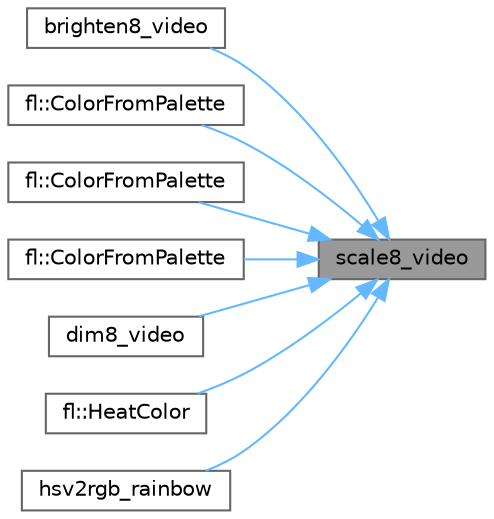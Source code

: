 digraph "scale8_video"
{
 // INTERACTIVE_SVG=YES
 // LATEX_PDF_SIZE
  bgcolor="transparent";
  edge [fontname=Helvetica,fontsize=10,labelfontname=Helvetica,labelfontsize=10];
  node [fontname=Helvetica,fontsize=10,shape=box,height=0.2,width=0.4];
  rankdir="RL";
  Node1 [id="Node000001",label="scale8_video",height=0.2,width=0.4,color="gray40", fillcolor="grey60", style="filled", fontcolor="black",tooltip="The \"video\" version of scale8() guarantees that the output will be only be zero if one or both of the..."];
  Node1 -> Node2 [id="edge1_Node000001_Node000002",dir="back",color="steelblue1",style="solid",tooltip=" "];
  Node2 [id="Node000002",label="brighten8_video",height=0.2,width=0.4,color="grey40", fillcolor="white", style="filled",URL="$dc/d3e/group___dimming_gad21876a676bcf26c47f957faed23f9bb.html#gad21876a676bcf26c47f957faed23f9bb",tooltip="Brighten a value (inverse of dim8_video())"];
  Node1 -> Node3 [id="edge2_Node000001_Node000003",dir="back",color="steelblue1",style="solid",tooltip=" "];
  Node3 [id="Node000003",label="fl::ColorFromPalette",height=0.2,width=0.4,color="grey40", fillcolor="white", style="filled",URL="$d4/d36/namespacefl_a36a7be19ed0bffbb62d8dadc9016df39.html#a36a7be19ed0bffbb62d8dadc9016df39",tooltip=" "];
  Node1 -> Node4 [id="edge3_Node000001_Node000004",dir="back",color="steelblue1",style="solid",tooltip=" "];
  Node4 [id="Node000004",label="fl::ColorFromPalette",height=0.2,width=0.4,color="grey40", fillcolor="white", style="filled",URL="$d4/d36/namespacefl_abe91de9cfdb9f5b98528582d69358180.html#abe91de9cfdb9f5b98528582d69358180",tooltip=" "];
  Node1 -> Node5 [id="edge4_Node000001_Node000005",dir="back",color="steelblue1",style="solid",tooltip=" "];
  Node5 [id="Node000005",label="fl::ColorFromPalette",height=0.2,width=0.4,color="grey40", fillcolor="white", style="filled",URL="$d4/d36/namespacefl_a47a180e0f9f1a72bb559c6b66c19c55a.html#a47a180e0f9f1a72bb559c6b66c19c55a",tooltip=" "];
  Node1 -> Node6 [id="edge5_Node000001_Node000006",dir="back",color="steelblue1",style="solid",tooltip=" "];
  Node6 [id="Node000006",label="dim8_video",height=0.2,width=0.4,color="grey40", fillcolor="white", style="filled",URL="$dc/d3e/group___dimming_ga40a13446a2022dc489be8b2a8f2fa494.html#ga40a13446a2022dc489be8b2a8f2fa494",tooltip="Adjust a scaling value for dimming for video (value will never go below 1)"];
  Node1 -> Node7 [id="edge6_Node000001_Node000007",dir="back",color="steelblue1",style="solid",tooltip=" "];
  Node7 [id="Node000007",label="fl::HeatColor",height=0.2,width=0.4,color="grey40", fillcolor="white", style="filled",URL="$d4/d36/namespacefl_aac6ad82ff641101be4fba19db9fc5dbe.html#aac6ad82ff641101be4fba19db9fc5dbe",tooltip=" "];
  Node1 -> Node8 [id="edge7_Node000001_Node000008",dir="back",color="steelblue1",style="solid",tooltip=" "];
  Node8 [id="Node000008",label="hsv2rgb_rainbow",height=0.2,width=0.4,color="grey40", fillcolor="white", style="filled",URL="$df/d9d/hsv2rgb_8cpp_a06ee0f21e1bf430ea547244f6ed4add8.html#a06ee0f21e1bf430ea547244f6ed4add8",tooltip=" "];
}
